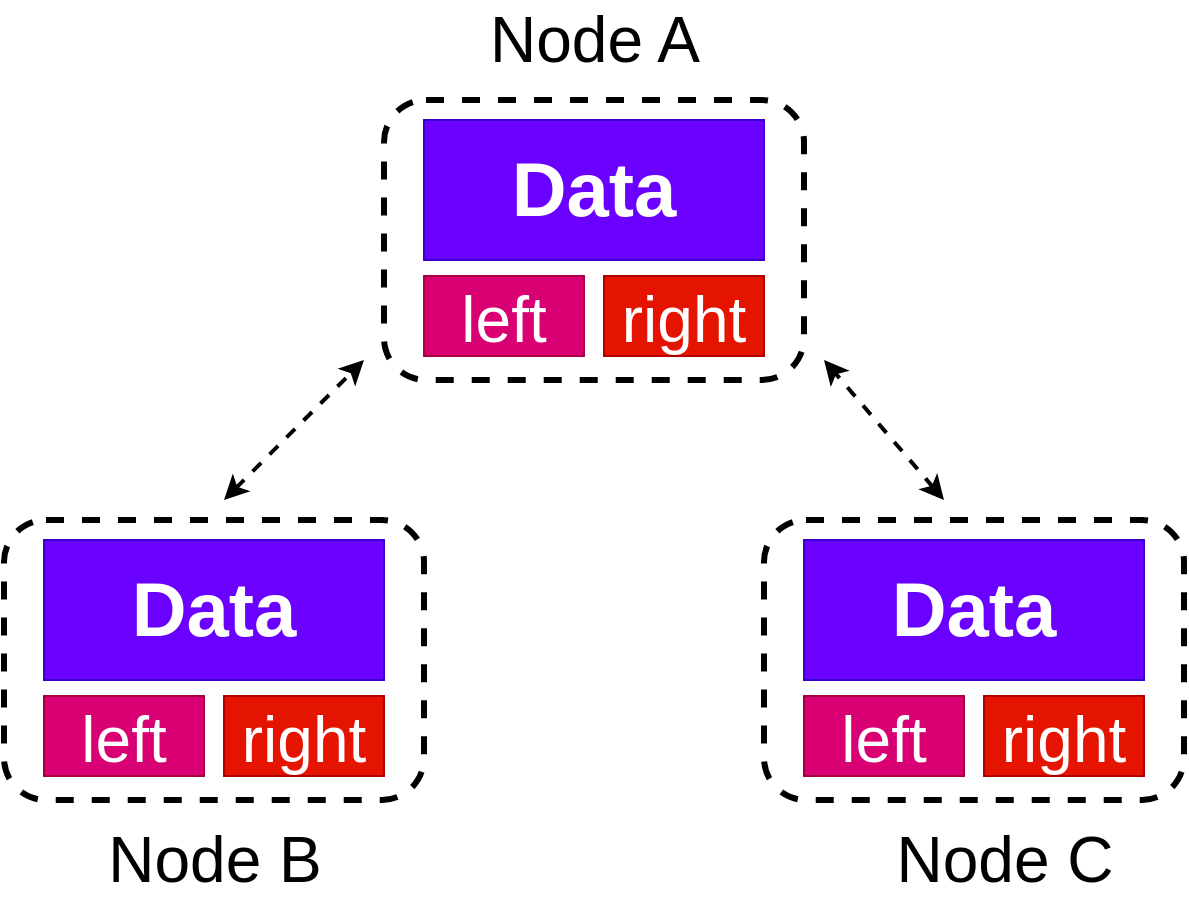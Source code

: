 <mxfile version="18.0.4" type="github">
  <diagram id="XnLEoEguqBsA7q_8BDgQ" name="第 1 页">
    <mxGraphModel dx="569" dy="643" grid="1" gridSize="10" guides="1" tooltips="1" connect="1" arrows="1" fold="1" page="1" pageScale="1" pageWidth="827" pageHeight="1169" math="0" shadow="0">
      <root>
        <mxCell id="0" />
        <mxCell id="1" parent="0" />
        <mxCell id="u41qGXkgpkdFGmq_aCjc-4" value="" style="rounded=1;whiteSpace=wrap;html=1;fontSize=38;dashed=1;strokeWidth=3;fillColor=none;" vertex="1" parent="1">
          <mxGeometry x="210" y="160" width="210" height="140" as="geometry" />
        </mxCell>
        <mxCell id="u41qGXkgpkdFGmq_aCjc-1" value="&lt;b&gt;&lt;font style=&quot;font-size: 38px;&quot;&gt;Data&lt;/font&gt;&lt;/b&gt;" style="rounded=0;whiteSpace=wrap;html=1;fillColor=#6a00ff;fontColor=#ffffff;strokeColor=#3700CC;" vertex="1" parent="1">
          <mxGeometry x="230" y="170" width="170" height="70" as="geometry" />
        </mxCell>
        <mxCell id="u41qGXkgpkdFGmq_aCjc-2" value="&lt;font style=&quot;font-size: 32px;&quot;&gt;left&lt;/font&gt;" style="rounded=0;whiteSpace=wrap;html=1;fontSize=38;fillColor=#d80073;fontColor=#ffffff;strokeColor=#A50040;" vertex="1" parent="1">
          <mxGeometry x="230" y="248" width="80" height="40" as="geometry" />
        </mxCell>
        <mxCell id="u41qGXkgpkdFGmq_aCjc-3" value="&lt;font style=&quot;font-size: 32px;&quot;&gt;right&lt;/font&gt;" style="rounded=0;whiteSpace=wrap;html=1;fontSize=38;fillColor=#e51400;fontColor=#ffffff;strokeColor=#B20000;" vertex="1" parent="1">
          <mxGeometry x="320" y="248" width="80" height="40" as="geometry" />
        </mxCell>
        <mxCell id="u41qGXkgpkdFGmq_aCjc-5" value="" style="rounded=1;whiteSpace=wrap;html=1;fontSize=38;dashed=1;strokeWidth=3;fillColor=none;" vertex="1" parent="1">
          <mxGeometry x="20" y="370" width="210" height="140" as="geometry" />
        </mxCell>
        <mxCell id="u41qGXkgpkdFGmq_aCjc-6" value="&lt;b&gt;&lt;font style=&quot;font-size: 38px;&quot;&gt;Data&lt;/font&gt;&lt;/b&gt;" style="rounded=0;whiteSpace=wrap;html=1;fillColor=#6a00ff;fontColor=#ffffff;strokeColor=#3700CC;" vertex="1" parent="1">
          <mxGeometry x="40" y="380" width="170" height="70" as="geometry" />
        </mxCell>
        <mxCell id="u41qGXkgpkdFGmq_aCjc-7" value="&lt;font style=&quot;font-size: 32px;&quot;&gt;left&lt;/font&gt;" style="rounded=0;whiteSpace=wrap;html=1;fontSize=38;fillColor=#d80073;fontColor=#ffffff;strokeColor=#A50040;" vertex="1" parent="1">
          <mxGeometry x="40" y="458" width="80" height="40" as="geometry" />
        </mxCell>
        <mxCell id="u41qGXkgpkdFGmq_aCjc-8" value="&lt;font style=&quot;font-size: 32px;&quot;&gt;right&lt;/font&gt;" style="rounded=0;whiteSpace=wrap;html=1;fontSize=38;fillColor=#e51400;fontColor=#ffffff;strokeColor=#B20000;" vertex="1" parent="1">
          <mxGeometry x="130" y="458" width="80" height="40" as="geometry" />
        </mxCell>
        <mxCell id="u41qGXkgpkdFGmq_aCjc-9" value="" style="rounded=1;whiteSpace=wrap;html=1;fontSize=38;dashed=1;strokeWidth=3;fillColor=none;" vertex="1" parent="1">
          <mxGeometry x="400" y="370" width="210" height="140" as="geometry" />
        </mxCell>
        <mxCell id="u41qGXkgpkdFGmq_aCjc-10" value="&lt;b&gt;&lt;font style=&quot;font-size: 38px;&quot;&gt;Data&lt;/font&gt;&lt;/b&gt;" style="rounded=0;whiteSpace=wrap;html=1;fillColor=#6a00ff;fontColor=#ffffff;strokeColor=#3700CC;" vertex="1" parent="1">
          <mxGeometry x="420" y="380" width="170" height="70" as="geometry" />
        </mxCell>
        <mxCell id="u41qGXkgpkdFGmq_aCjc-11" value="&lt;font style=&quot;font-size: 32px;&quot;&gt;left&lt;/font&gt;" style="rounded=0;whiteSpace=wrap;html=1;fontSize=38;fillColor=#d80073;fontColor=#ffffff;strokeColor=#A50040;" vertex="1" parent="1">
          <mxGeometry x="420" y="458" width="80" height="40" as="geometry" />
        </mxCell>
        <mxCell id="u41qGXkgpkdFGmq_aCjc-12" value="&lt;font style=&quot;font-size: 32px;&quot;&gt;right&lt;/font&gt;" style="rounded=0;whiteSpace=wrap;html=1;fontSize=38;fillColor=#e51400;fontColor=#ffffff;strokeColor=#B20000;" vertex="1" parent="1">
          <mxGeometry x="510" y="458" width="80" height="40" as="geometry" />
        </mxCell>
        <mxCell id="u41qGXkgpkdFGmq_aCjc-13" value="" style="endArrow=classic;startArrow=classic;html=1;rounded=0;fontSize=32;strokeWidth=2;dashed=1;" edge="1" parent="1">
          <mxGeometry width="50" height="50" relative="1" as="geometry">
            <mxPoint x="130" y="360" as="sourcePoint" />
            <mxPoint x="200" y="290" as="targetPoint" />
          </mxGeometry>
        </mxCell>
        <mxCell id="u41qGXkgpkdFGmq_aCjc-14" value="" style="endArrow=classic;startArrow=classic;html=1;rounded=0;dashed=1;fontSize=32;strokeWidth=2;" edge="1" parent="1">
          <mxGeometry width="50" height="50" relative="1" as="geometry">
            <mxPoint x="490" y="360" as="sourcePoint" />
            <mxPoint x="430" y="290" as="targetPoint" />
          </mxGeometry>
        </mxCell>
        <mxCell id="u41qGXkgpkdFGmq_aCjc-15" value="Node A" style="text;html=1;align=center;verticalAlign=middle;resizable=0;points=[];autosize=1;strokeColor=none;fillColor=none;fontSize=32;" vertex="1" parent="1">
          <mxGeometry x="255" y="110" width="120" height="40" as="geometry" />
        </mxCell>
        <mxCell id="u41qGXkgpkdFGmq_aCjc-18" value="Node C" style="text;html=1;align=center;verticalAlign=middle;resizable=0;points=[];autosize=1;strokeColor=none;fillColor=none;fontSize=32;" vertex="1" parent="1">
          <mxGeometry x="460" y="520" width="120" height="40" as="geometry" />
        </mxCell>
        <mxCell id="u41qGXkgpkdFGmq_aCjc-19" value="Node B" style="text;html=1;align=center;verticalAlign=middle;resizable=0;points=[];autosize=1;strokeColor=none;fillColor=none;fontSize=32;" vertex="1" parent="1">
          <mxGeometry x="65" y="520" width="120" height="40" as="geometry" />
        </mxCell>
      </root>
    </mxGraphModel>
  </diagram>
</mxfile>
